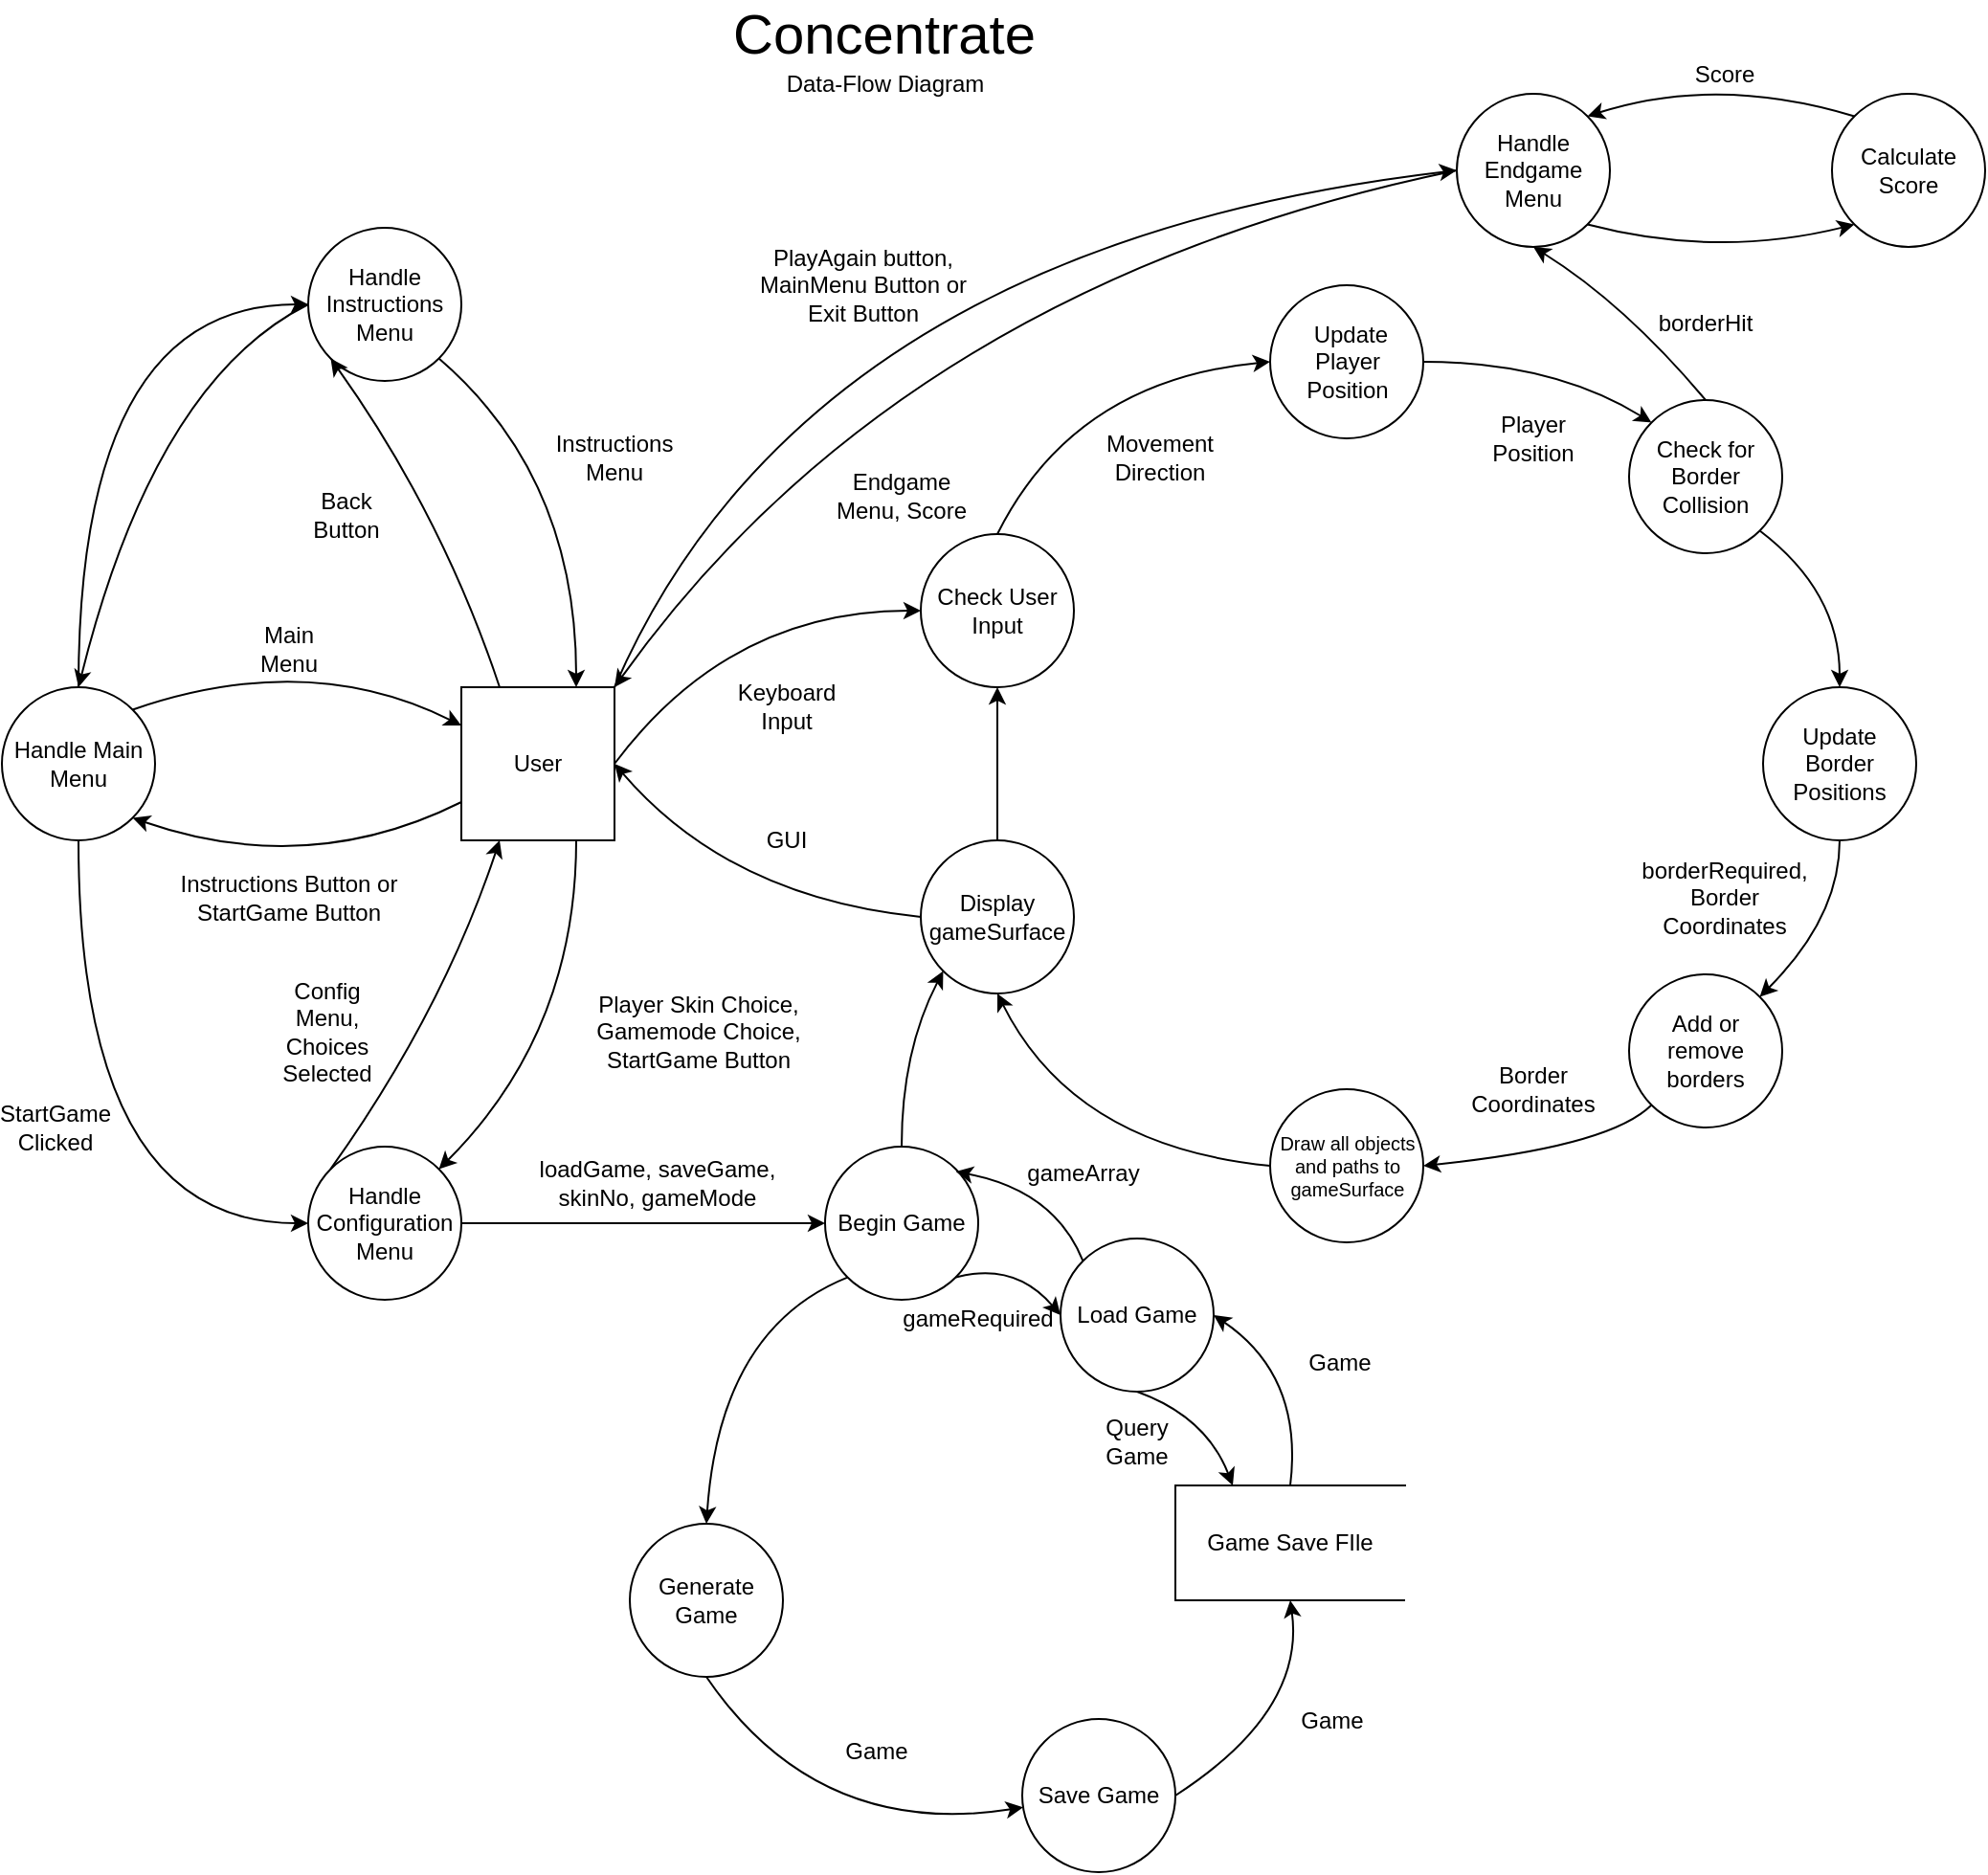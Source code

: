 <mxfile version="14.4.3" type="device"><diagram id="e8TyU9j0ZBA2qlMcYHev" name="Page-1"><mxGraphModel dx="2483" dy="1424" grid="0" gridSize="12" guides="1" tooltips="1" connect="1" arrows="1" fold="1" page="0" pageScale="1" pageWidth="850" pageHeight="1100" math="0" shadow="0"><root><mxCell id="0"/><mxCell id="1" parent="0"/><mxCell id="USEYjKIct_b7zMcLBedO-1" value="User" style="whiteSpace=wrap;html=1;aspect=fixed;" parent="1" vertex="1"><mxGeometry x="40" y="320" width="80" height="80" as="geometry"/></mxCell><mxCell id="USEYjKIct_b7zMcLBedO-2" value="Handle Instructions Menu" style="ellipse;whiteSpace=wrap;html=1;aspect=fixed;" parent="1" vertex="1"><mxGeometry x="-40" y="80" width="80" height="80" as="geometry"/></mxCell><mxCell id="USEYjKIct_b7zMcLBedO-4" value="" style="curved=1;endArrow=classic;html=1;exitX=1;exitY=0;exitDx=0;exitDy=0;entryX=0;entryY=0.25;entryDx=0;entryDy=0;" parent="1" source="USEYjKIct_b7zMcLBedO-9" target="USEYjKIct_b7zMcLBedO-1" edge="1"><mxGeometry width="50" height="50" relative="1" as="geometry"><mxPoint x="450" y="330" as="sourcePoint"/><mxPoint x="400" y="380" as="targetPoint"/><Array as="points"><mxPoint x="-40" y="300"/></Array></mxGeometry></mxCell><mxCell id="USEYjKIct_b7zMcLBedO-5" value="Instructions Button or StartGame Button" style="text;html=1;strokeColor=none;fillColor=none;align=center;verticalAlign=middle;whiteSpace=wrap;rounded=0;" parent="1" vertex="1"><mxGeometry x="-125" y="420" width="150" height="20" as="geometry"/></mxCell><mxCell id="USEYjKIct_b7zMcLBedO-6" value="" style="curved=1;endArrow=classic;html=1;exitX=1;exitY=1;exitDx=0;exitDy=0;entryX=0.75;entryY=0;entryDx=0;entryDy=0;" parent="1" source="USEYjKIct_b7zMcLBedO-2" target="USEYjKIct_b7zMcLBedO-1" edge="1"><mxGeometry width="50" height="50" relative="1" as="geometry"><mxPoint x="400" y="370" as="sourcePoint"/><mxPoint x="450" y="320" as="targetPoint"/><Array as="points"><mxPoint x="100" y="210"/></Array></mxGeometry></mxCell><mxCell id="USEYjKIct_b7zMcLBedO-7" value="Instructions Menu" style="text;html=1;strokeColor=none;fillColor=none;align=center;verticalAlign=middle;whiteSpace=wrap;rounded=0;" parent="1" vertex="1"><mxGeometry x="100" y="190" width="40" height="20" as="geometry"/></mxCell><mxCell id="USEYjKIct_b7zMcLBedO-8" value="Back Button" style="text;html=1;strokeColor=none;fillColor=none;align=center;verticalAlign=middle;whiteSpace=wrap;rounded=0;" parent="1" vertex="1"><mxGeometry x="-40" y="220" width="40" height="20" as="geometry"/></mxCell><mxCell id="USEYjKIct_b7zMcLBedO-9" value="Handle Main Menu" style="ellipse;whiteSpace=wrap;html=1;aspect=fixed;" parent="1" vertex="1"><mxGeometry x="-200" y="320" width="80" height="80" as="geometry"/></mxCell><mxCell id="USEYjKIct_b7zMcLBedO-11" value="" style="curved=1;endArrow=classic;html=1;exitX=0;exitY=0.5;exitDx=0;exitDy=0;entryX=0.5;entryY=0;entryDx=0;entryDy=0;" parent="1" source="USEYjKIct_b7zMcLBedO-2" target="USEYjKIct_b7zMcLBedO-9" edge="1"><mxGeometry width="50" height="50" relative="1" as="geometry"><mxPoint x="400" y="350" as="sourcePoint"/><mxPoint x="450" y="300" as="targetPoint"/><Array as="points"><mxPoint x="-120" y="160"/></Array></mxGeometry></mxCell><mxCell id="USEYjKIct_b7zMcLBedO-12" value="" style="curved=1;endArrow=classic;html=1;exitX=0.25;exitY=0;exitDx=0;exitDy=0;entryX=0;entryY=1;entryDx=0;entryDy=0;" parent="1" source="USEYjKIct_b7zMcLBedO-1" target="USEYjKIct_b7zMcLBedO-2" edge="1"><mxGeometry width="50" height="50" relative="1" as="geometry"><mxPoint x="400" y="350" as="sourcePoint"/><mxPoint x="450" y="300" as="targetPoint"/><Array as="points"><mxPoint x="30" y="230"/></Array></mxGeometry></mxCell><mxCell id="USEYjKIct_b7zMcLBedO-14" value="" style="curved=1;endArrow=classic;html=1;exitX=0;exitY=0.75;exitDx=0;exitDy=0;entryX=1;entryY=1;entryDx=0;entryDy=0;" parent="1" source="USEYjKIct_b7zMcLBedO-1" target="USEYjKIct_b7zMcLBedO-9" edge="1"><mxGeometry width="50" height="50" relative="1" as="geometry"><mxPoint x="450" y="290" as="sourcePoint"/><mxPoint x="400" y="340" as="targetPoint"/><Array as="points"><mxPoint x="-40" y="420"/></Array></mxGeometry></mxCell><mxCell id="USEYjKIct_b7zMcLBedO-15" value="Main Menu" style="text;html=1;strokeColor=none;fillColor=none;align=center;verticalAlign=middle;whiteSpace=wrap;rounded=0;" parent="1" vertex="1"><mxGeometry x="-70" y="290" width="40" height="20" as="geometry"/></mxCell><mxCell id="USEYjKIct_b7zMcLBedO-16" value="" style="curved=1;endArrow=classic;html=1;exitX=0.5;exitY=0;exitDx=0;exitDy=0;entryX=0;entryY=0.5;entryDx=0;entryDy=0;" parent="1" source="USEYjKIct_b7zMcLBedO-9" target="USEYjKIct_b7zMcLBedO-2" edge="1"><mxGeometry width="50" height="50" relative="1" as="geometry"><mxPoint x="400" y="330" as="sourcePoint"/><mxPoint x="-98" y="92" as="targetPoint"/><Array as="points"><mxPoint x="-160" y="120"/></Array></mxGeometry></mxCell><mxCell id="USEYjKIct_b7zMcLBedO-17" value="Handle Configuration Menu" style="ellipse;whiteSpace=wrap;html=1;aspect=fixed;" parent="1" vertex="1"><mxGeometry x="-40" y="560" width="80" height="80" as="geometry"/></mxCell><mxCell id="USEYjKIct_b7zMcLBedO-18" value="" style="curved=1;endArrow=classic;html=1;exitX=0.75;exitY=1;exitDx=0;exitDy=0;entryX=1;entryY=0;entryDx=0;entryDy=0;" parent="1" source="USEYjKIct_b7zMcLBedO-1" target="USEYjKIct_b7zMcLBedO-17" edge="1"><mxGeometry width="50" height="50" relative="1" as="geometry"><mxPoint x="170" y="510" as="sourcePoint"/><mxPoint x="120" y="560" as="targetPoint"/><Array as="points"><mxPoint x="100" y="500"/></Array></mxGeometry></mxCell><mxCell id="USEYjKIct_b7zMcLBedO-19" value="" style="curved=1;endArrow=classic;html=1;exitX=0.5;exitY=1;exitDx=0;exitDy=0;entryX=0;entryY=0.5;entryDx=0;entryDy=0;" parent="1" source="USEYjKIct_b7zMcLBedO-9" target="USEYjKIct_b7zMcLBedO-17" edge="1"><mxGeometry width="50" height="50" relative="1" as="geometry"><mxPoint x="10" y="540" as="sourcePoint"/><mxPoint x="-40" y="590" as="targetPoint"/><Array as="points"><mxPoint x="-160" y="600"/></Array></mxGeometry></mxCell><mxCell id="USEYjKIct_b7zMcLBedO-20" value="" style="curved=1;endArrow=classic;html=1;exitX=0;exitY=0;exitDx=0;exitDy=0;entryX=0.25;entryY=1;entryDx=0;entryDy=0;" parent="1" source="USEYjKIct_b7zMcLBedO-17" target="USEYjKIct_b7zMcLBedO-1" edge="1"><mxGeometry width="50" height="50" relative="1" as="geometry"><mxPoint x="40" y="530" as="sourcePoint"/><mxPoint x="90" y="480" as="targetPoint"/><Array as="points"><mxPoint x="30" y="490"/></Array></mxGeometry></mxCell><mxCell id="USEYjKIct_b7zMcLBedO-21" value="StartGame Clicked" style="text;html=1;strokeColor=none;fillColor=none;align=center;verticalAlign=middle;whiteSpace=wrap;rounded=0;" parent="1" vertex="1"><mxGeometry x="-192" y="540" width="40" height="20" as="geometry"/></mxCell><mxCell id="USEYjKIct_b7zMcLBedO-23" value="Config Menu, Choices Selected" style="text;html=1;strokeColor=none;fillColor=none;align=center;verticalAlign=middle;whiteSpace=wrap;rounded=0;" parent="1" vertex="1"><mxGeometry x="-50" y="490" width="40" height="20" as="geometry"/></mxCell><mxCell id="USEYjKIct_b7zMcLBedO-24" value="Player Skin Choice, Gamemode Choice, StartGame Button" style="text;html=1;strokeColor=none;fillColor=none;align=center;verticalAlign=middle;whiteSpace=wrap;rounded=0;" parent="1" vertex="1"><mxGeometry x="109" y="490" width="110" height="20" as="geometry"/></mxCell><mxCell id="USEYjKIct_b7zMcLBedO-25" value="Begin Game" style="ellipse;whiteSpace=wrap;html=1;aspect=fixed;" parent="1" vertex="1"><mxGeometry x="230" y="560" width="80" height="80" as="geometry"/></mxCell><mxCell id="USEYjKIct_b7zMcLBedO-26" value="" style="endArrow=classic;html=1;exitX=1;exitY=0.5;exitDx=0;exitDy=0;entryX=0;entryY=0.5;entryDx=0;entryDy=0;" parent="1" source="USEYjKIct_b7zMcLBedO-17" target="USEYjKIct_b7zMcLBedO-25" edge="1"><mxGeometry width="50" height="50" relative="1" as="geometry"><mxPoint x="135" y="600" as="sourcePoint"/><mxPoint x="185" y="550" as="targetPoint"/></mxGeometry></mxCell><mxCell id="USEYjKIct_b7zMcLBedO-27" value="Display gameSurface" style="ellipse;whiteSpace=wrap;html=1;aspect=fixed;" parent="1" vertex="1"><mxGeometry x="280" y="400" width="80" height="80" as="geometry"/></mxCell><mxCell id="USEYjKIct_b7zMcLBedO-29" value="" style="curved=1;endArrow=classic;html=1;exitX=0.5;exitY=0;exitDx=0;exitDy=0;entryX=0;entryY=1;entryDx=0;entryDy=0;" parent="1" source="USEYjKIct_b7zMcLBedO-25" target="USEYjKIct_b7zMcLBedO-27" edge="1"><mxGeometry width="50" height="50" relative="1" as="geometry"><mxPoint x="50" y="380" as="sourcePoint"/><mxPoint x="307" y="473" as="targetPoint"/><Array as="points"><mxPoint x="270" y="510"/></Array></mxGeometry></mxCell><mxCell id="USEYjKIct_b7zMcLBedO-31" value="Check User Input" style="ellipse;whiteSpace=wrap;html=1;aspect=fixed;" parent="1" vertex="1"><mxGeometry x="280" y="240" width="80" height="80" as="geometry"/></mxCell><mxCell id="USEYjKIct_b7zMcLBedO-32" value="" style="curved=1;endArrow=classic;html=1;exitX=1;exitY=0.5;exitDx=0;exitDy=0;entryX=0;entryY=0.5;entryDx=0;entryDy=0;" parent="1" source="USEYjKIct_b7zMcLBedO-1" target="USEYjKIct_b7zMcLBedO-31" edge="1"><mxGeometry width="50" height="50" relative="1" as="geometry"><mxPoint x="50" y="480" as="sourcePoint"/><mxPoint x="100" y="430" as="targetPoint"/><Array as="points"><mxPoint x="180" y="280"/></Array></mxGeometry></mxCell><mxCell id="USEYjKIct_b7zMcLBedO-33" value="Keyboard Input" style="text;html=1;strokeColor=none;fillColor=none;align=center;verticalAlign=middle;whiteSpace=wrap;rounded=0;" parent="1" vertex="1"><mxGeometry x="190" y="320" width="40" height="20" as="geometry"/></mxCell><mxCell id="USEYjKIct_b7zMcLBedO-34" value="" style="curved=1;endArrow=classic;html=1;exitX=0;exitY=0.5;exitDx=0;exitDy=0;entryX=1;entryY=0.5;entryDx=0;entryDy=0;" parent="1" source="USEYjKIct_b7zMcLBedO-27" target="USEYjKIct_b7zMcLBedO-1" edge="1"><mxGeometry width="50" height="50" relative="1" as="geometry"><mxPoint x="210" y="420" as="sourcePoint"/><mxPoint x="260" y="370" as="targetPoint"/><Array as="points"><mxPoint x="180" y="430"/></Array></mxGeometry></mxCell><mxCell id="USEYjKIct_b7zMcLBedO-35" value="GUI" style="text;html=1;strokeColor=none;fillColor=none;align=center;verticalAlign=middle;whiteSpace=wrap;rounded=0;" parent="1" vertex="1"><mxGeometry x="190" y="390" width="40" height="20" as="geometry"/></mxCell><mxCell id="USEYjKIct_b7zMcLBedO-36" value="&amp;nbsp;Update Player Position" style="ellipse;whiteSpace=wrap;html=1;aspect=fixed;labelPosition=center;verticalLabelPosition=middle;align=center;verticalAlign=middle;" parent="1" vertex="1"><mxGeometry x="462.5" y="110" width="80" height="80" as="geometry"/></mxCell><mxCell id="USEYjKIct_b7zMcLBedO-37" value="Update Border Positions" style="ellipse;whiteSpace=wrap;html=1;aspect=fixed;" parent="1" vertex="1"><mxGeometry x="720" y="320" width="80" height="80" as="geometry"/></mxCell><mxCell id="USEYjKIct_b7zMcLBedO-38" value="" style="curved=1;endArrow=classic;html=1;exitX=0.5;exitY=0;exitDx=0;exitDy=0;entryX=0;entryY=0.5;entryDx=0;entryDy=0;" parent="1" source="USEYjKIct_b7zMcLBedO-31" target="USEYjKIct_b7zMcLBedO-36" edge="1"><mxGeometry width="50" height="50" relative="1" as="geometry"><mxPoint x="450" y="350" as="sourcePoint"/><mxPoint x="500" y="300" as="targetPoint"/><Array as="points"><mxPoint x="360" y="160"/></Array></mxGeometry></mxCell><mxCell id="USEYjKIct_b7zMcLBedO-39" value="Movement Direction" style="text;html=1;strokeColor=none;fillColor=none;align=center;verticalAlign=middle;whiteSpace=wrap;rounded=0;" parent="1" vertex="1"><mxGeometry x="385" y="190" width="40" height="20" as="geometry"/></mxCell><mxCell id="USEYjKIct_b7zMcLBedO-44" value="" style="curved=1;endArrow=classic;html=1;exitX=1;exitY=1;exitDx=0;exitDy=0;entryX=0.5;entryY=0;entryDx=0;entryDy=0;" parent="1" source="USEYjKIct_b7zMcLBedO-56" target="USEYjKIct_b7zMcLBedO-37" edge="1"><mxGeometry width="50" height="50" relative="1" as="geometry"><mxPoint x="570" y="150" as="sourcePoint"/><mxPoint x="712.5" y="60" as="targetPoint"/><Array as="points"><mxPoint x="760" y="270"/></Array></mxGeometry></mxCell><mxCell id="USEYjKIct_b7zMcLBedO-45" value="Draw all objects and paths to gameSurface" style="ellipse;whiteSpace=wrap;html=1;aspect=fixed;labelPosition=center;verticalLabelPosition=middle;align=center;verticalAlign=middle;fontSize=10;" parent="1" vertex="1"><mxGeometry x="462.5" y="530" width="80" height="80" as="geometry"/></mxCell><mxCell id="USEYjKIct_b7zMcLBedO-46" value="Add or remove borders" style="ellipse;whiteSpace=wrap;html=1;aspect=fixed;" parent="1" vertex="1"><mxGeometry x="650" y="470" width="80" height="80" as="geometry"/></mxCell><mxCell id="USEYjKIct_b7zMcLBedO-49" value="" style="curved=1;endArrow=classic;html=1;exitX=0;exitY=1;exitDx=0;exitDy=0;entryX=1;entryY=0.5;entryDx=0;entryDy=0;" parent="1" source="USEYjKIct_b7zMcLBedO-46" target="USEYjKIct_b7zMcLBedO-45" edge="1"><mxGeometry width="50" height="50" relative="1" as="geometry"><mxPoint x="590" y="530" as="sourcePoint"/><mxPoint x="737.5" y="620" as="targetPoint"/><Array as="points"><mxPoint x="640" y="560"/></Array></mxGeometry></mxCell><mxCell id="USEYjKIct_b7zMcLBedO-51" value="" style="curved=1;endArrow=classic;html=1;exitX=0;exitY=0.5;exitDx=0;exitDy=0;entryX=0.5;entryY=1;entryDx=0;entryDy=0;" parent="1" source="USEYjKIct_b7zMcLBedO-45" target="USEYjKIct_b7zMcLBedO-27" edge="1"><mxGeometry width="50" height="50" relative="1" as="geometry"><mxPoint x="450" y="490" as="sourcePoint"/><mxPoint x="500" y="440" as="targetPoint"/><Array as="points"><mxPoint x="360" y="560"/></Array></mxGeometry></mxCell><mxCell id="USEYjKIct_b7zMcLBedO-53" value="" style="curved=1;endArrow=classic;html=1;exitX=0.5;exitY=0;exitDx=0;exitDy=0;entryX=0.5;entryY=1;entryDx=0;entryDy=0;" parent="1" source="USEYjKIct_b7zMcLBedO-27" target="USEYjKIct_b7zMcLBedO-31" edge="1"><mxGeometry width="50" height="50" relative="1" as="geometry"><mxPoint x="450" y="390" as="sourcePoint"/><mxPoint x="500" y="340" as="targetPoint"/><Array as="points"/></mxGeometry></mxCell><mxCell id="USEYjKIct_b7zMcLBedO-54" value="Data-Flow Diagram" style="text;html=1;strokeColor=none;fillColor=none;align=center;verticalAlign=middle;whiteSpace=wrap;rounded=0;" parent="1" vertex="1"><mxGeometry x="206" y="-5" width="111" height="20" as="geometry"/></mxCell><mxCell id="USEYjKIct_b7zMcLBedO-55" value="Concentrate" style="text;html=1;strokeColor=none;fillColor=none;align=center;verticalAlign=middle;whiteSpace=wrap;rounded=0;fontSize=29;" parent="1" vertex="1"><mxGeometry x="241" y="-31" width="40" height="20" as="geometry"/></mxCell><mxCell id="USEYjKIct_b7zMcLBedO-56" value="Check for Border Collision" style="ellipse;whiteSpace=wrap;html=1;aspect=fixed;" parent="1" vertex="1"><mxGeometry x="650" y="170" width="80" height="80" as="geometry"/></mxCell><mxCell id="USEYjKIct_b7zMcLBedO-57" value="" style="curved=1;endArrow=classic;html=1;exitX=1;exitY=0.5;exitDx=0;exitDy=0;entryX=0;entryY=0;entryDx=0;entryDy=0;" parent="1" source="USEYjKIct_b7zMcLBedO-36" target="USEYjKIct_b7zMcLBedO-56" edge="1"><mxGeometry width="50" height="50" relative="1" as="geometry"><mxPoint x="542.5" y="150" as="sourcePoint"/><mxPoint x="680" y="320" as="targetPoint"/><Array as="points"><mxPoint x="610" y="150"/></Array></mxGeometry></mxCell><mxCell id="USEYjKIct_b7zMcLBedO-58" value="borderRequired, Border Coordinates" style="text;html=1;strokeColor=none;fillColor=none;align=center;verticalAlign=middle;whiteSpace=wrap;rounded=0;" parent="1" vertex="1"><mxGeometry x="680" y="420" width="40" height="20" as="geometry"/></mxCell><mxCell id="USEYjKIct_b7zMcLBedO-60" value="" style="curved=1;endArrow=classic;html=1;exitX=0.5;exitY=1;exitDx=0;exitDy=0;entryX=1;entryY=0;entryDx=0;entryDy=0;" parent="1" source="USEYjKIct_b7zMcLBedO-37" target="USEYjKIct_b7zMcLBedO-46" edge="1"><mxGeometry width="50" height="50" relative="1" as="geometry"><mxPoint x="240" y="390" as="sourcePoint"/><mxPoint x="290" y="340" as="targetPoint"/><Array as="points"><mxPoint x="760" y="440"/></Array></mxGeometry></mxCell><mxCell id="USEYjKIct_b7zMcLBedO-61" value="Handle Endgame Menu" style="ellipse;whiteSpace=wrap;html=1;aspect=fixed;" parent="1" vertex="1"><mxGeometry x="560" y="10" width="80" height="80" as="geometry"/></mxCell><mxCell id="USEYjKIct_b7zMcLBedO-62" value="" style="curved=1;endArrow=classic;html=1;exitX=0;exitY=0.5;exitDx=0;exitDy=0;entryX=1;entryY=0;entryDx=0;entryDy=0;" parent="1" source="USEYjKIct_b7zMcLBedO-61" target="USEYjKIct_b7zMcLBedO-1" edge="1"><mxGeometry width="50" height="50" relative="1" as="geometry"><mxPoint x="370" y="370" as="sourcePoint"/><mxPoint x="420" y="320" as="targetPoint"/><Array as="points"><mxPoint x="270" y="110"/></Array></mxGeometry></mxCell><mxCell id="USEYjKIct_b7zMcLBedO-63" value="Endgame Menu, Score" style="text;html=1;strokeColor=none;fillColor=none;align=center;verticalAlign=middle;whiteSpace=wrap;rounded=0;" parent="1" vertex="1"><mxGeometry x="230" y="210" width="80" height="20" as="geometry"/></mxCell><mxCell id="USEYjKIct_b7zMcLBedO-64" value="" style="curved=1;endArrow=classic;html=1;exitX=1;exitY=0;exitDx=0;exitDy=0;entryX=0;entryY=0.5;entryDx=0;entryDy=0;" parent="1" source="USEYjKIct_b7zMcLBedO-1" target="USEYjKIct_b7zMcLBedO-61" edge="1"><mxGeometry width="50" height="50" relative="1" as="geometry"><mxPoint x="370" y="370" as="sourcePoint"/><mxPoint x="420" y="320" as="targetPoint"/><Array as="points"><mxPoint x="220" y="90"/></Array></mxGeometry></mxCell><mxCell id="USEYjKIct_b7zMcLBedO-65" value="PlayAgain button, MainMenu Button or Exit Button" style="text;html=1;strokeColor=none;fillColor=none;align=center;verticalAlign=middle;whiteSpace=wrap;rounded=0;" parent="1" vertex="1"><mxGeometry x="190" y="100" width="120" height="20" as="geometry"/></mxCell><mxCell id="USEYjKIct_b7zMcLBedO-66" value="" style="curved=1;endArrow=classic;html=1;exitX=0.5;exitY=0;exitDx=0;exitDy=0;entryX=0.5;entryY=1;entryDx=0;entryDy=0;" parent="1" source="USEYjKIct_b7zMcLBedO-56" target="USEYjKIct_b7zMcLBedO-61" edge="1"><mxGeometry width="50" height="50" relative="1" as="geometry"><mxPoint x="370" y="260" as="sourcePoint"/><mxPoint x="420" y="210" as="targetPoint"/><Array as="points"><mxPoint x="648" y="120"/></Array></mxGeometry></mxCell><mxCell id="USEYjKIct_b7zMcLBedO-67" value="borderHit" style="text;html=1;strokeColor=none;fillColor=none;align=center;verticalAlign=middle;whiteSpace=wrap;rounded=0;" parent="1" vertex="1"><mxGeometry x="670" y="120" width="40" height="20" as="geometry"/></mxCell><mxCell id="USEYjKIct_b7zMcLBedO-73" value="Border Coordinates" style="text;html=1;strokeColor=none;fillColor=none;align=center;verticalAlign=middle;whiteSpace=wrap;rounded=0;" parent="1" vertex="1"><mxGeometry x="580" y="520" width="40" height="20" as="geometry"/></mxCell><mxCell id="USEYjKIct_b7zMcLBedO-74" value="Player Position" style="text;html=1;strokeColor=none;fillColor=none;align=center;verticalAlign=middle;whiteSpace=wrap;rounded=0;" parent="1" vertex="1"><mxGeometry x="580" y="180" width="40" height="20" as="geometry"/></mxCell><mxCell id="USEYjKIct_b7zMcLBedO-80" value="Calculate Score" style="ellipse;whiteSpace=wrap;html=1;aspect=fixed;fontSize=12;" parent="1" vertex="1"><mxGeometry x="756" y="10" width="80" height="80" as="geometry"/></mxCell><mxCell id="USEYjKIct_b7zMcLBedO-81" value="" style="curved=1;endArrow=classic;html=1;fontSize=12;exitX=0;exitY=0;exitDx=0;exitDy=0;entryX=1;entryY=0;entryDx=0;entryDy=0;" parent="1" source="USEYjKIct_b7zMcLBedO-80" target="USEYjKIct_b7zMcLBedO-61" edge="1"><mxGeometry width="50" height="50" relative="1" as="geometry"><mxPoint x="446" y="96" as="sourcePoint"/><mxPoint x="396" y="146" as="targetPoint"/><Array as="points"><mxPoint x="696"/></Array></mxGeometry></mxCell><mxCell id="USEYjKIct_b7zMcLBedO-82" value="" style="curved=1;endArrow=classic;html=1;fontSize=12;entryX=0;entryY=1;entryDx=0;entryDy=0;exitX=1;exitY=1;exitDx=0;exitDy=0;" parent="1" source="USEYjKIct_b7zMcLBedO-61" target="USEYjKIct_b7zMcLBedO-80" edge="1"><mxGeometry width="50" height="50" relative="1" as="geometry"><mxPoint x="636" y="78" as="sourcePoint"/><mxPoint x="396" y="146" as="targetPoint"/><Array as="points"><mxPoint x="696" y="96"/></Array></mxGeometry></mxCell><mxCell id="USEYjKIct_b7zMcLBedO-83" value="Score" style="text;html=1;strokeColor=none;fillColor=none;align=center;verticalAlign=middle;whiteSpace=wrap;rounded=0;fontSize=12;" parent="1" vertex="1"><mxGeometry x="680" y="-10" width="40" height="20" as="geometry"/></mxCell><mxCell id="11cj4IGwlcxe5jrZYK5U-1" value="Generate Game" style="ellipse;whiteSpace=wrap;html=1;aspect=fixed;" parent="1" vertex="1"><mxGeometry x="128" y="757" width="80" height="80" as="geometry"/></mxCell><mxCell id="11cj4IGwlcxe5jrZYK5U-4" value="Game Save FIle" style="shape=partialRectangle;whiteSpace=wrap;html=1;bottom=0;right=0;fillColor=none;" parent="1" vertex="1"><mxGeometry x="413" y="737" width="120" height="60" as="geometry"/></mxCell><mxCell id="11cj4IGwlcxe5jrZYK5U-6" value="" style="endArrow=none;html=1;exitX=0;exitY=1;exitDx=0;exitDy=0;entryX=1;entryY=1;entryDx=0;entryDy=0;" parent="1" source="11cj4IGwlcxe5jrZYK5U-4" target="11cj4IGwlcxe5jrZYK5U-4" edge="1"><mxGeometry width="50" height="50" relative="1" as="geometry"><mxPoint x="370" y="583" as="sourcePoint"/><mxPoint x="420" y="533" as="targetPoint"/></mxGeometry></mxCell><mxCell id="11cj4IGwlcxe5jrZYK5U-8" value="" style="curved=1;endArrow=classic;html=1;exitX=0;exitY=1;exitDx=0;exitDy=0;entryX=0.5;entryY=0;entryDx=0;entryDy=0;" parent="1" source="USEYjKIct_b7zMcLBedO-25" target="11cj4IGwlcxe5jrZYK5U-1" edge="1"><mxGeometry width="50" height="50" relative="1" as="geometry"><mxPoint x="370" y="583" as="sourcePoint"/><mxPoint x="420" y="533" as="targetPoint"/><Array as="points"><mxPoint x="175" y="655"/></Array></mxGeometry></mxCell><mxCell id="11cj4IGwlcxe5jrZYK5U-10" value="" style="curved=1;endArrow=classic;html=1;exitX=0.5;exitY=1;exitDx=0;exitDy=0;" parent="1" source="11cj4IGwlcxe5jrZYK5U-1" target="11cj4IGwlcxe5jrZYK5U-11" edge="1"><mxGeometry width="50" height="50" relative="1" as="geometry"><mxPoint x="370" y="583" as="sourcePoint"/><mxPoint x="420" y="533" as="targetPoint"/><Array as="points"><mxPoint x="226" y="922"/></Array></mxGeometry></mxCell><mxCell id="11cj4IGwlcxe5jrZYK5U-11" value="Save Game" style="ellipse;whiteSpace=wrap;html=1;aspect=fixed;" parent="1" vertex="1"><mxGeometry x="333" y="859" width="80" height="80" as="geometry"/></mxCell><mxCell id="11cj4IGwlcxe5jrZYK5U-12" value="" style="curved=1;endArrow=classic;html=1;exitX=1;exitY=0.5;exitDx=0;exitDy=0;entryX=0.5;entryY=1;entryDx=0;entryDy=0;" parent="1" source="11cj4IGwlcxe5jrZYK5U-11" target="11cj4IGwlcxe5jrZYK5U-4" edge="1"><mxGeometry width="50" height="50" relative="1" as="geometry"><mxPoint x="370" y="583" as="sourcePoint"/><mxPoint x="420" y="533" as="targetPoint"/><Array as="points"><mxPoint x="481" y="855"/></Array></mxGeometry></mxCell><mxCell id="11cj4IGwlcxe5jrZYK5U-13" value="Game" style="text;html=1;strokeColor=none;fillColor=none;align=center;verticalAlign=middle;whiteSpace=wrap;rounded=0;" parent="1" vertex="1"><mxGeometry x="475" y="845" width="40" height="29" as="geometry"/></mxCell><mxCell id="11cj4IGwlcxe5jrZYK5U-14" value="Game" style="text;html=1;strokeColor=none;fillColor=none;align=center;verticalAlign=middle;whiteSpace=wrap;rounded=0;" parent="1" vertex="1"><mxGeometry x="237" y="865.5" width="40" height="20" as="geometry"/></mxCell><mxCell id="11cj4IGwlcxe5jrZYK5U-17" value="Load Game" style="ellipse;whiteSpace=wrap;html=1;aspect=fixed;" parent="1" vertex="1"><mxGeometry x="353" y="608" width="80" height="80" as="geometry"/></mxCell><mxCell id="11cj4IGwlcxe5jrZYK5U-19" value="" style="curved=1;endArrow=classic;html=1;exitX=1;exitY=1;exitDx=0;exitDy=0;entryX=0;entryY=0.5;entryDx=0;entryDy=0;" parent="1" source="USEYjKIct_b7zMcLBedO-25" target="11cj4IGwlcxe5jrZYK5U-17" edge="1"><mxGeometry width="50" height="50" relative="1" as="geometry"><mxPoint x="370" y="583" as="sourcePoint"/><mxPoint x="420" y="533" as="targetPoint"/><Array as="points"><mxPoint x="329" y="620"/></Array></mxGeometry></mxCell><mxCell id="11cj4IGwlcxe5jrZYK5U-20" value="" style="curved=1;endArrow=classic;html=1;exitX=0;exitY=0;exitDx=0;exitDy=0;entryX=0.854;entryY=0.163;entryDx=0;entryDy=0;entryPerimeter=0;" parent="1" source="11cj4IGwlcxe5jrZYK5U-17" target="USEYjKIct_b7zMcLBedO-25" edge="1"><mxGeometry width="50" height="50" relative="1" as="geometry"><mxPoint x="370" y="583" as="sourcePoint"/><mxPoint x="420" y="533" as="targetPoint"/><Array as="points"><mxPoint x="350" y="583"/></Array></mxGeometry></mxCell><mxCell id="11cj4IGwlcxe5jrZYK5U-21" value="gameRequired" style="text;html=1;strokeColor=none;fillColor=none;align=center;verticalAlign=middle;whiteSpace=wrap;rounded=0;" parent="1" vertex="1"><mxGeometry x="290" y="640" width="40" height="20" as="geometry"/></mxCell><mxCell id="11cj4IGwlcxe5jrZYK5U-22" value="gameArray" style="text;html=1;strokeColor=none;fillColor=none;align=center;verticalAlign=middle;whiteSpace=wrap;rounded=0;" parent="1" vertex="1"><mxGeometry x="345" y="564" width="40" height="20" as="geometry"/></mxCell><mxCell id="11cj4IGwlcxe5jrZYK5U-23" value="" style="curved=1;endArrow=classic;html=1;exitX=0.5;exitY=0;exitDx=0;exitDy=0;entryX=1;entryY=0.5;entryDx=0;entryDy=0;" parent="1" source="11cj4IGwlcxe5jrZYK5U-4" target="11cj4IGwlcxe5jrZYK5U-17" edge="1"><mxGeometry width="50" height="50" relative="1" as="geometry"><mxPoint x="423" y="769" as="sourcePoint"/><mxPoint x="473" y="719" as="targetPoint"/><Array as="points"><mxPoint x="480" y="680"/></Array></mxGeometry></mxCell><mxCell id="11cj4IGwlcxe5jrZYK5U-24" value="Game" style="text;html=1;strokeColor=none;fillColor=none;align=center;verticalAlign=middle;whiteSpace=wrap;rounded=0;" parent="1" vertex="1"><mxGeometry x="479" y="663" width="40" height="20" as="geometry"/></mxCell><mxCell id="11cj4IGwlcxe5jrZYK5U-25" value="" style="curved=1;endArrow=classic;html=1;exitX=0.5;exitY=1;exitDx=0;exitDy=0;entryX=0.25;entryY=0;entryDx=0;entryDy=0;" parent="1" source="11cj4IGwlcxe5jrZYK5U-17" target="11cj4IGwlcxe5jrZYK5U-4" edge="1"><mxGeometry width="50" height="50" relative="1" as="geometry"><mxPoint x="423" y="769" as="sourcePoint"/><mxPoint x="473" y="719" as="targetPoint"/><Array as="points"><mxPoint x="429" y="701"/></Array></mxGeometry></mxCell><mxCell id="11cj4IGwlcxe5jrZYK5U-27" value="Query Game" style="text;html=1;strokeColor=none;fillColor=none;align=center;verticalAlign=middle;whiteSpace=wrap;rounded=0;" parent="1" vertex="1"><mxGeometry x="373" y="704" width="40" height="20" as="geometry"/></mxCell><mxCell id="11cj4IGwlcxe5jrZYK5U-28" value="loadGame, saveGame, skinNo, gameMode" style="text;html=1;strokeColor=none;fillColor=none;align=center;verticalAlign=middle;whiteSpace=wrap;rounded=0;" parent="1" vertex="1"><mxGeometry x="70" y="569" width="145" height="20" as="geometry"/></mxCell></root></mxGraphModel></diagram></mxfile>